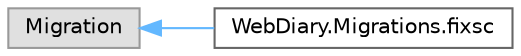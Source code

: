 digraph "Graphical Class Hierarchy"
{
 // LATEX_PDF_SIZE
  bgcolor="transparent";
  edge [fontname=Helvetica,fontsize=10,labelfontname=Helvetica,labelfontsize=10];
  node [fontname=Helvetica,fontsize=10,shape=box,height=0.2,width=0.4];
  rankdir="LR";
  Node0 [id="Node000000",label="Migration",height=0.2,width=0.4,color="grey60", fillcolor="#E0E0E0", style="filled",tooltip=" "];
  Node0 -> Node1 [id="edge54_Node000000_Node000001",dir="back",color="steelblue1",style="solid",tooltip=" "];
  Node1 [id="Node000001",label="WebDiary.Migrations.fixsc",height=0.2,width=0.4,color="grey40", fillcolor="white", style="filled",URL="$class_web_diary_1_1_migrations_1_1fixsc.html",tooltip=" "];
}
